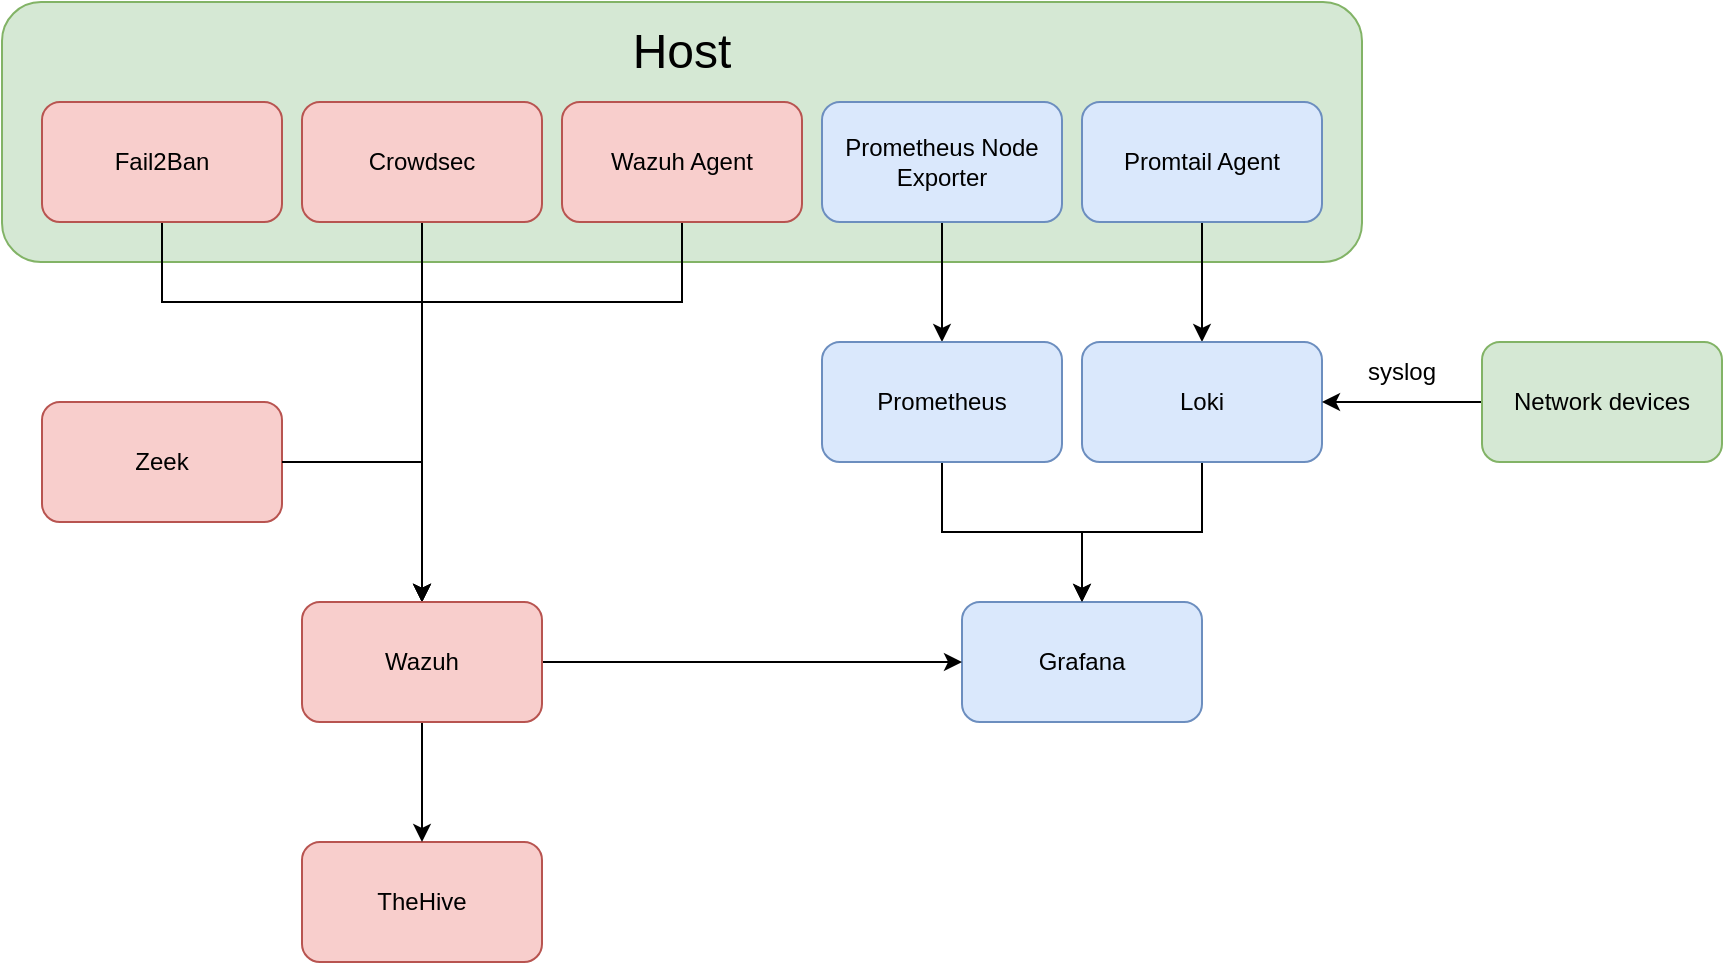 <mxfile version="24.9.2">
  <diagram name="Page-1" id="TC8eIvS5AJwY11u6MmBl">
    <mxGraphModel dx="1026" dy="697" grid="1" gridSize="10" guides="1" tooltips="1" connect="1" arrows="1" fold="1" page="1" pageScale="1" pageWidth="850" pageHeight="1100" math="0" shadow="0">
      <root>
        <mxCell id="0" />
        <mxCell id="1" parent="0" />
        <mxCell id="K5UNilDVBnnlTLyJL09D-1" value="" style="rounded=1;whiteSpace=wrap;html=1;fillColor=#d5e8d4;strokeColor=#82b366;" parent="1" vertex="1">
          <mxGeometry x="20" y="170" width="680" height="130" as="geometry" />
        </mxCell>
        <mxCell id="Jg3-zVP1mztVTV12xmIe-2" style="edgeStyle=orthogonalEdgeStyle;rounded=0;orthogonalLoop=1;jettySize=auto;html=1;entryX=0.5;entryY=0;entryDx=0;entryDy=0;" edge="1" parent="1" source="K5UNilDVBnnlTLyJL09D-2" target="K5UNilDVBnnlTLyJL09D-9">
          <mxGeometry relative="1" as="geometry" />
        </mxCell>
        <mxCell id="K5UNilDVBnnlTLyJL09D-2" value="Crowdsec" style="rounded=1;whiteSpace=wrap;html=1;fillColor=#f8cecc;strokeColor=#b85450;" parent="1" vertex="1">
          <mxGeometry x="170" y="220" width="120" height="60" as="geometry" />
        </mxCell>
        <mxCell id="Jg3-zVP1mztVTV12xmIe-3" style="edgeStyle=orthogonalEdgeStyle;rounded=0;orthogonalLoop=1;jettySize=auto;html=1;exitX=0.5;exitY=1;exitDx=0;exitDy=0;" edge="1" parent="1" source="K5UNilDVBnnlTLyJL09D-3" target="K5UNilDVBnnlTLyJL09D-9">
          <mxGeometry relative="1" as="geometry">
            <Array as="points">
              <mxPoint x="100" y="320" />
              <mxPoint x="230" y="320" />
            </Array>
          </mxGeometry>
        </mxCell>
        <mxCell id="K5UNilDVBnnlTLyJL09D-3" value="Fail2Ban" style="rounded=1;whiteSpace=wrap;html=1;fillColor=#f8cecc;strokeColor=#b85450;" parent="1" vertex="1">
          <mxGeometry x="40" y="220" width="120" height="60" as="geometry" />
        </mxCell>
        <mxCell id="Jg3-zVP1mztVTV12xmIe-4" style="edgeStyle=orthogonalEdgeStyle;rounded=0;orthogonalLoop=1;jettySize=auto;html=1;entryX=0.5;entryY=0;entryDx=0;entryDy=0;exitX=0.485;exitY=0.8;exitDx=0;exitDy=0;exitPerimeter=0;" edge="1" parent="1" source="K5UNilDVBnnlTLyJL09D-1" target="K5UNilDVBnnlTLyJL09D-9">
          <mxGeometry relative="1" as="geometry">
            <Array as="points">
              <mxPoint x="360" y="320" />
              <mxPoint x="230" y="320" />
            </Array>
          </mxGeometry>
        </mxCell>
        <mxCell id="K5UNilDVBnnlTLyJL09D-4" value="Wazuh Agent" style="rounded=1;whiteSpace=wrap;html=1;fillColor=#f8cecc;strokeColor=#b85450;" parent="1" vertex="1">
          <mxGeometry x="300" y="220" width="120" height="60" as="geometry" />
        </mxCell>
        <mxCell id="Jg3-zVP1mztVTV12xmIe-9" style="edgeStyle=orthogonalEdgeStyle;rounded=0;orthogonalLoop=1;jettySize=auto;html=1;entryX=0.5;entryY=0;entryDx=0;entryDy=0;" edge="1" parent="1" source="K5UNilDVBnnlTLyJL09D-5" target="K5UNilDVBnnlTLyJL09D-7">
          <mxGeometry relative="1" as="geometry" />
        </mxCell>
        <mxCell id="K5UNilDVBnnlTLyJL09D-5" value="Promtail Agent" style="rounded=1;whiteSpace=wrap;html=1;fillColor=#dae8fc;strokeColor=#6c8ebf;" parent="1" vertex="1">
          <mxGeometry x="560" y="220" width="120" height="60" as="geometry" />
        </mxCell>
        <mxCell id="Jg3-zVP1mztVTV12xmIe-10" style="edgeStyle=orthogonalEdgeStyle;rounded=0;orthogonalLoop=1;jettySize=auto;html=1;entryX=0.5;entryY=0;entryDx=0;entryDy=0;" edge="1" parent="1" source="K5UNilDVBnnlTLyJL09D-6" target="K5UNilDVBnnlTLyJL09D-12">
          <mxGeometry relative="1" as="geometry" />
        </mxCell>
        <mxCell id="K5UNilDVBnnlTLyJL09D-6" value="Prometheus Node Exporter" style="rounded=1;whiteSpace=wrap;html=1;fillColor=#dae8fc;strokeColor=#6c8ebf;" parent="1" vertex="1">
          <mxGeometry x="430" y="220" width="120" height="60" as="geometry" />
        </mxCell>
        <mxCell id="Jg3-zVP1mztVTV12xmIe-13" style="edgeStyle=orthogonalEdgeStyle;rounded=0;orthogonalLoop=1;jettySize=auto;html=1;entryX=0.5;entryY=0;entryDx=0;entryDy=0;" edge="1" parent="1" source="K5UNilDVBnnlTLyJL09D-7" target="K5UNilDVBnnlTLyJL09D-8">
          <mxGeometry relative="1" as="geometry" />
        </mxCell>
        <mxCell id="K5UNilDVBnnlTLyJL09D-7" value="Loki" style="rounded=1;whiteSpace=wrap;html=1;fillColor=#dae8fc;strokeColor=#6c8ebf;" parent="1" vertex="1">
          <mxGeometry x="560" y="340" width="120" height="60" as="geometry" />
        </mxCell>
        <mxCell id="K5UNilDVBnnlTLyJL09D-8" value="Grafana" style="rounded=1;whiteSpace=wrap;html=1;fillColor=#dae8fc;strokeColor=#6c8ebf;" parent="1" vertex="1">
          <mxGeometry x="500" y="470" width="120" height="60" as="geometry" />
        </mxCell>
        <mxCell id="K5UNilDVBnnlTLyJL09D-10" value="Zeek" style="rounded=1;whiteSpace=wrap;html=1;fillColor=#f8cecc;strokeColor=#b85450;" parent="1" vertex="1">
          <mxGeometry x="40" y="370" width="120" height="60" as="geometry" />
        </mxCell>
        <mxCell id="K5UNilDVBnnlTLyJL09D-11" value="TheHive" style="rounded=1;whiteSpace=wrap;html=1;fillColor=#f8cecc;strokeColor=#b85450;" parent="1" vertex="1">
          <mxGeometry x="170" y="590" width="120" height="60" as="geometry" />
        </mxCell>
        <mxCell id="Jg3-zVP1mztVTV12xmIe-12" style="edgeStyle=orthogonalEdgeStyle;rounded=0;orthogonalLoop=1;jettySize=auto;html=1;" edge="1" parent="1" source="K5UNilDVBnnlTLyJL09D-12" target="K5UNilDVBnnlTLyJL09D-8">
          <mxGeometry relative="1" as="geometry" />
        </mxCell>
        <mxCell id="K5UNilDVBnnlTLyJL09D-12" value="Prometheus" style="rounded=1;whiteSpace=wrap;html=1;fillColor=#dae8fc;strokeColor=#6c8ebf;" parent="1" vertex="1">
          <mxGeometry x="430" y="340" width="120" height="60" as="geometry" />
        </mxCell>
        <mxCell id="Jg3-zVP1mztVTV12xmIe-11" style="edgeStyle=orthogonalEdgeStyle;rounded=0;orthogonalLoop=1;jettySize=auto;html=1;entryX=1;entryY=0.5;entryDx=0;entryDy=0;" edge="1" parent="1" source="K5UNilDVBnnlTLyJL09D-31" target="K5UNilDVBnnlTLyJL09D-7">
          <mxGeometry relative="1" as="geometry" />
        </mxCell>
        <mxCell id="K5UNilDVBnnlTLyJL09D-31" value="Network devices" style="rounded=1;whiteSpace=wrap;html=1;fillColor=#d5e8d4;strokeColor=#82b366;" parent="1" vertex="1">
          <mxGeometry x="760" y="340" width="120" height="60" as="geometry" />
        </mxCell>
        <mxCell id="K5UNilDVBnnlTLyJL09D-33" value="syslog" style="text;html=1;align=center;verticalAlign=middle;whiteSpace=wrap;rounded=0;" parent="1" vertex="1">
          <mxGeometry x="680" y="340" width="80" height="30" as="geometry" />
        </mxCell>
        <mxCell id="Jg3-zVP1mztVTV12xmIe-1" value="Host" style="text;html=1;align=center;verticalAlign=middle;whiteSpace=wrap;rounded=0;fontSize=24;" vertex="1" parent="1">
          <mxGeometry x="330" y="180" width="60" height="30" as="geometry" />
        </mxCell>
        <mxCell id="Jg3-zVP1mztVTV12xmIe-6" value="" style="edgeStyle=orthogonalEdgeStyle;rounded=0;orthogonalLoop=1;jettySize=auto;html=1;" edge="1" parent="1" source="K5UNilDVBnnlTLyJL09D-10" target="K5UNilDVBnnlTLyJL09D-9">
          <mxGeometry relative="1" as="geometry">
            <mxPoint x="230" y="470" as="targetPoint" />
            <mxPoint x="160" y="370" as="sourcePoint" />
          </mxGeometry>
        </mxCell>
        <mxCell id="Jg3-zVP1mztVTV12xmIe-8" style="edgeStyle=orthogonalEdgeStyle;rounded=0;orthogonalLoop=1;jettySize=auto;html=1;entryX=0.5;entryY=0;entryDx=0;entryDy=0;" edge="1" parent="1" source="K5UNilDVBnnlTLyJL09D-9" target="K5UNilDVBnnlTLyJL09D-11">
          <mxGeometry relative="1" as="geometry" />
        </mxCell>
        <mxCell id="Jg3-zVP1mztVTV12xmIe-16" style="edgeStyle=orthogonalEdgeStyle;rounded=0;orthogonalLoop=1;jettySize=auto;html=1;entryX=0;entryY=0.5;entryDx=0;entryDy=0;" edge="1" parent="1" source="K5UNilDVBnnlTLyJL09D-9" target="K5UNilDVBnnlTLyJL09D-8">
          <mxGeometry relative="1" as="geometry" />
        </mxCell>
        <mxCell id="K5UNilDVBnnlTLyJL09D-9" value="Wazuh" style="rounded=1;whiteSpace=wrap;html=1;fillColor=#f8cecc;strokeColor=#b85450;" parent="1" vertex="1">
          <mxGeometry x="170" y="470" width="120" height="60" as="geometry" />
        </mxCell>
      </root>
    </mxGraphModel>
  </diagram>
</mxfile>
